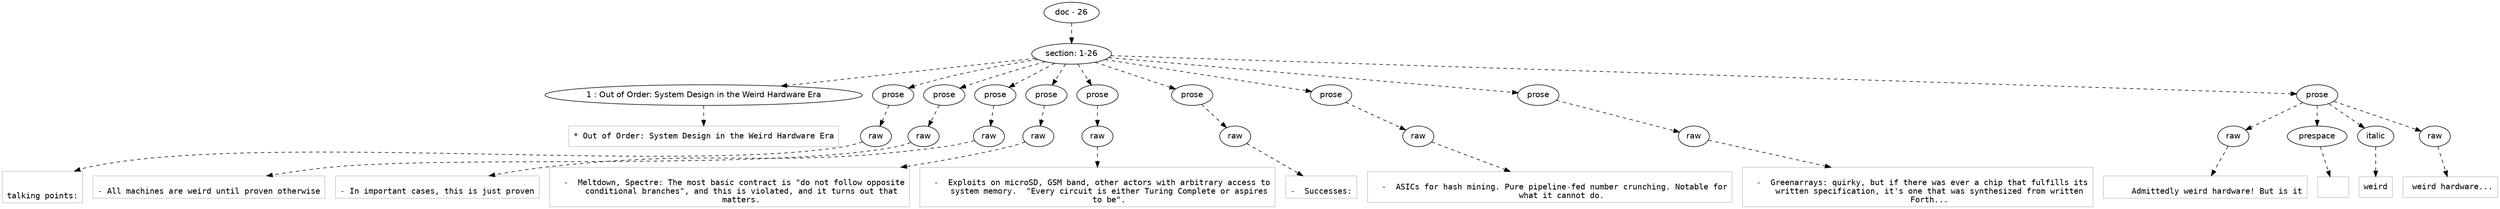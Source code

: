 digraph lpegNode {

node [fontname=Helvetica]
edge [style=dashed]

doc_0 [label="doc - 26"]


doc_0 -> { section_1}
{rank=same; section_1}

section_1 [label="section: 1-26"]


// END RANK doc_0

section_1 -> { header_2 prose_3 prose_4 prose_5 prose_6 prose_7 prose_8 prose_9 prose_10 prose_11}
{rank=same; header_2 prose_3 prose_4 prose_5 prose_6 prose_7 prose_8 prose_9 prose_10 prose_11}

header_2 [label="1 : Out of Order: System Design in the Weird Hardware Era"]

prose_3 [label="prose"]

prose_4 [label="prose"]

prose_5 [label="prose"]

prose_6 [label="prose"]

prose_7 [label="prose"]

prose_8 [label="prose"]

prose_9 [label="prose"]

prose_10 [label="prose"]

prose_11 [label="prose"]


// END RANK section_1

header_2 -> leaf_12
leaf_12  [color=Gray,shape=rectangle,fontname=Inconsolata,label="* Out of Order: System Design in the Weird Hardware Era"]
// END RANK header_2

prose_3 -> { raw_13}
{rank=same; raw_13}

raw_13 [label="raw"]


// END RANK prose_3

raw_13 -> leaf_14
leaf_14  [color=Gray,shape=rectangle,fontname=Inconsolata,label="

talking points:
"]
// END RANK raw_13

prose_4 -> { raw_15}
{rank=same; raw_15}

raw_15 [label="raw"]


// END RANK prose_4

raw_15 -> leaf_16
leaf_16  [color=Gray,shape=rectangle,fontname=Inconsolata,label="
- All machines are weird until proven otherwise
"]
// END RANK raw_15

prose_5 -> { raw_17}
{rank=same; raw_17}

raw_17 [label="raw"]


// END RANK prose_5

raw_17 -> leaf_18
leaf_18  [color=Gray,shape=rectangle,fontname=Inconsolata,label="
- In important cases, this is just proven
"]
// END RANK raw_17

prose_6 -> { raw_19}
{rank=same; raw_19}

raw_19 [label="raw"]


// END RANK prose_6

raw_19 -> leaf_20
leaf_20  [color=Gray,shape=rectangle,fontname=Inconsolata,label="
  -  Meltdown, Spectre: The most basic contract is \"do not follow opposite
     conditional branches\", and this is violated, and it turns out that
     matters.
"]
// END RANK raw_19

prose_7 -> { raw_21}
{rank=same; raw_21}

raw_21 [label="raw"]


// END RANK prose_7

raw_21 -> leaf_22
leaf_22  [color=Gray,shape=rectangle,fontname=Inconsolata,label="
  -  Exploits on microSD, GSM band, other actors with arbitrary access to
     system memory.  \"Every circuit is either Turing Complete or aspires
     to be\".
"]
// END RANK raw_21

prose_8 -> { raw_23}
{rank=same; raw_23}

raw_23 [label="raw"]


// END RANK prose_8

raw_23 -> leaf_24
leaf_24  [color=Gray,shape=rectangle,fontname=Inconsolata,label="
-  Successes:
"]
// END RANK raw_23

prose_9 -> { raw_25}
{rank=same; raw_25}

raw_25 [label="raw"]


// END RANK prose_9

raw_25 -> leaf_26
leaf_26  [color=Gray,shape=rectangle,fontname=Inconsolata,label="
  -  ASICs for hash mining. Pure pipeline-fed number crunching. Notable for
     what it cannot do.
"]
// END RANK raw_25

prose_10 -> { raw_27}
{rank=same; raw_27}

raw_27 [label="raw"]


// END RANK prose_10

raw_27 -> leaf_28
leaf_28  [color=Gray,shape=rectangle,fontname=Inconsolata,label="
  -  Greenarrays: quirky, but if there was ever a chip that fulfills its
     written specification, it's one that was synthesized from written
     Forth...
"]
// END RANK raw_27

prose_11 -> { raw_29 prespace_30 italic_31 raw_32}
{rank=same; raw_29 prespace_30 italic_31 raw_32}

raw_29 [label="raw"]

prespace_30 [label="prespace"]

italic_31 [label="italic"]

raw_32 [label="raw"]


// END RANK prose_11

raw_29 -> leaf_33
leaf_33  [color=Gray,shape=rectangle,fontname=Inconsolata,label="
     Admittedly weird hardware! But is it"]
// END RANK raw_29

prespace_30 -> leaf_34
leaf_34  [color=Gray,shape=rectangle,fontname=Inconsolata,label=" "]
// END RANK prespace_30

italic_31 -> leaf_35
leaf_35  [color=Gray,shape=rectangle,fontname=Inconsolata,label="weird"]
// END RANK italic_31

raw_32 -> leaf_36
leaf_36  [color=Gray,shape=rectangle,fontname=Inconsolata,label=" weird hardware..."]
// END RANK raw_32


}
